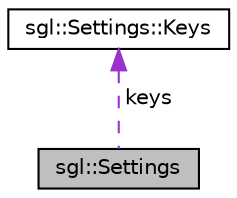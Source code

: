 digraph "sgl::Settings"
{
 // INTERACTIVE_SVG=YES
  edge [fontname="Helvetica",fontsize="10",labelfontname="Helvetica",labelfontsize="10"];
  node [fontname="Helvetica",fontsize="10",shape=record];
  Node1 [label="sgl::Settings",height=0.2,width=0.4,color="black", fillcolor="grey75", style="filled", fontcolor="black"];
  Node2 -> Node1 [dir="back",color="darkorchid3",fontsize="10",style="dashed",label=" keys" ,fontname="Helvetica"];
  Node2 [label="sgl::Settings::Keys",height=0.2,width=0.4,color="black", fillcolor="white", style="filled",URL="$d5/dac/structsgl_1_1Settings_1_1Keys.html",tooltip="Default keys configuration. "];
}
